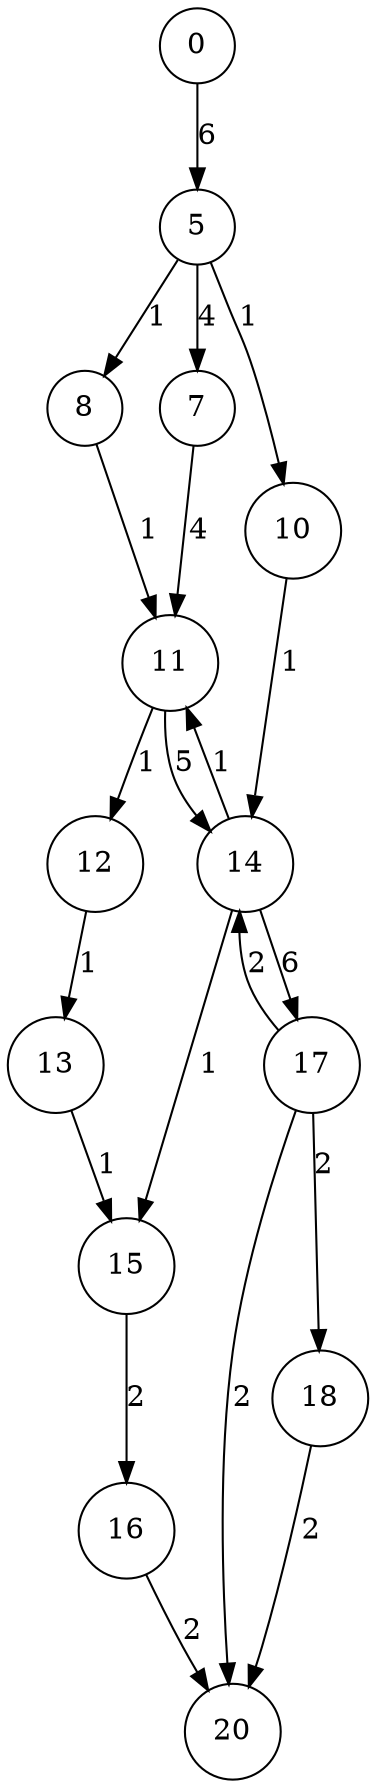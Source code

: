 digraph G {
node[shape=circle];
"8" -> "11" [label=1];
"10" -> "14" [label=1];
"13" -> "15" [label=1];
"7" -> "11" [label=4];
"14" -> "17" [label=6];
"15" -> "16" [label=2];
"12" -> "13" [label=1];
"5" -> "10" [label=1];
"0" -> "5" [label=6];
"17" -> "18" [label=2];
"11" -> "14" [label=5];
"14" -> "15" [label=1];
"5" -> "7" [label=4];
"11" -> "12" [label=1];
"5" -> "8" [label=1];
"14" -> "11" [label=1];
"17" -> "14" [label=2];
"16" -> "20" [label=2];
"18" -> "20" [label=2];
"17" -> "20" [label=2];
}

